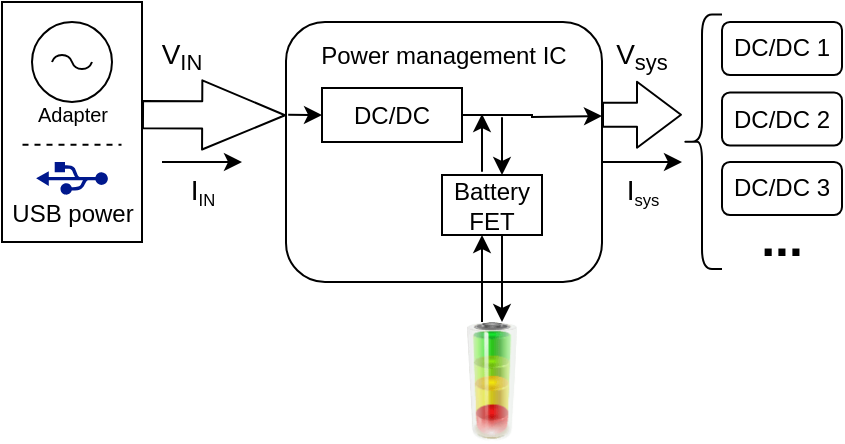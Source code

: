 <mxfile version="14.4.4" type="github">
  <diagram name="Page-1" id="7e0a89b8-554c-2b80-1dc8-d5c74ca68de4">
    <mxGraphModel dx="825" dy="462" grid="1" gridSize="10" guides="1" tooltips="1" connect="1" arrows="1" fold="1" page="1" pageScale="1" pageWidth="1100" pageHeight="850" background="#ffffff" math="0" shadow="0">
      <root>
        <mxCell id="0" />
        <mxCell id="1" parent="0" />
        <mxCell id="cm3Hr6SO8K254G_bE61V-12" value="" style="rounded=0;whiteSpace=wrap;html=1;" vertex="1" parent="1">
          <mxGeometry x="230" y="130" width="70" height="120" as="geometry" />
        </mxCell>
        <mxCell id="cm3Hr6SO8K254G_bE61V-2" value="USB power" style="aspect=fixed;pointerEvents=1;shadow=0;dashed=0;html=1;strokeColor=none;labelPosition=center;verticalLabelPosition=bottom;verticalAlign=top;align=center;fillColor=#00188D;shape=mxgraph.mscae.enterprise.usb;direction=west;spacing=-3;" vertex="1" parent="1">
          <mxGeometry x="247.06" y="210" width="35.87" height="16.5" as="geometry" />
        </mxCell>
        <mxCell id="cm3Hr6SO8K254G_bE61V-7" value="&lt;font style=&quot;font-size: 10px&quot;&gt;Adapter&lt;/font&gt;" style="pointerEvents=1;verticalLabelPosition=bottom;shadow=0;dashed=0;align=center;html=1;verticalAlign=top;shape=mxgraph.electrical.signal_sources.ac_source;fontSize=10;spacing=-4;" vertex="1" parent="1">
          <mxGeometry x="245" y="140" width="40" height="40" as="geometry" />
        </mxCell>
        <mxCell id="cm3Hr6SO8K254G_bE61V-8" value="&lt;p style=&quot;line-height: 120%; font-size: 12px;&quot;&gt;Power management IC&lt;/p&gt;" style="rounded=1;whiteSpace=wrap;html=1;verticalAlign=bottom;fontSize=12;labelPosition=center;verticalLabelPosition=top;align=center;spacingTop=0;spacing=-36;" vertex="1" parent="1">
          <mxGeometry x="372" y="140" width="158" height="130" as="geometry" />
        </mxCell>
        <mxCell id="cm3Hr6SO8K254G_bE61V-40" value="" style="edgeStyle=orthogonalEdgeStyle;rounded=0;orthogonalLoop=1;jettySize=auto;html=1;fontSize=12;" edge="1" parent="1" source="cm3Hr6SO8K254G_bE61V-9">
          <mxGeometry relative="1" as="geometry">
            <mxPoint x="530" y="187" as="targetPoint" />
          </mxGeometry>
        </mxCell>
        <mxCell id="cm3Hr6SO8K254G_bE61V-9" value="DC/DC" style="rounded=0;whiteSpace=wrap;html=1;" vertex="1" parent="1">
          <mxGeometry x="390" y="173" width="70" height="27" as="geometry" />
        </mxCell>
        <mxCell id="cm3Hr6SO8K254G_bE61V-10" value="" style="shape=flexArrow;endArrow=classic;html=1;width=13.6;endSize=13.468;" edge="1" parent="1">
          <mxGeometry width="50" height="50" relative="1" as="geometry">
            <mxPoint x="300" y="186.33" as="sourcePoint" />
            <mxPoint x="372" y="186.63" as="targetPoint" />
          </mxGeometry>
        </mxCell>
        <mxCell id="cm3Hr6SO8K254G_bE61V-11" value="" style="endArrow=none;dashed=1;html=1;" edge="1" parent="1">
          <mxGeometry width="50" height="50" relative="1" as="geometry">
            <mxPoint x="240.25" y="201.35" as="sourcePoint" />
            <mxPoint x="289.75" y="201.35" as="targetPoint" />
          </mxGeometry>
        </mxCell>
        <mxCell id="cm3Hr6SO8K254G_bE61V-45" value="" style="edgeStyle=orthogonalEdgeStyle;rounded=0;orthogonalLoop=1;jettySize=auto;html=1;fontSize=10;" edge="1" parent="1" source="cm3Hr6SO8K254G_bE61V-13" target="cm3Hr6SO8K254G_bE61V-38">
          <mxGeometry relative="1" as="geometry">
            <Array as="points">
              <mxPoint x="480" y="280" />
              <mxPoint x="480" y="280" />
            </Array>
          </mxGeometry>
        </mxCell>
        <mxCell id="cm3Hr6SO8K254G_bE61V-13" value="&lt;font style=&quot;font-size: 12px;&quot;&gt;Battery FET&lt;/font&gt;" style="rounded=0;whiteSpace=wrap;html=1;fontSize=12;" vertex="1" parent="1">
          <mxGeometry x="450" y="216.5" width="50" height="30" as="geometry" />
        </mxCell>
        <mxCell id="cm3Hr6SO8K254G_bE61V-14" value="DC/DC 1" style="rounded=1;whiteSpace=wrap;html=1;fontSize=12;" vertex="1" parent="1">
          <mxGeometry x="590" y="140" width="60" height="26.5" as="geometry" />
        </mxCell>
        <mxCell id="cm3Hr6SO8K254G_bE61V-32" value="" style="shape=flexArrow;endArrow=classic;html=1;width=12;endSize=7;" edge="1" parent="1">
          <mxGeometry width="50" height="50" relative="1" as="geometry">
            <mxPoint x="530" y="186.36" as="sourcePoint" />
            <mxPoint x="570" y="186.36" as="targetPoint" />
          </mxGeometry>
        </mxCell>
        <mxCell id="cm3Hr6SO8K254G_bE61V-33" value="" style="shape=curlyBracket;whiteSpace=wrap;html=1;rounded=1;fontSize=12;size=0.5;" vertex="1" parent="1">
          <mxGeometry x="570" y="136.25" width="20" height="127.25" as="geometry" />
        </mxCell>
        <mxCell id="cm3Hr6SO8K254G_bE61V-34" value="DC/DC 2" style="rounded=1;whiteSpace=wrap;html=1;fontSize=12;" vertex="1" parent="1">
          <mxGeometry x="590" y="175.25" width="60" height="26.5" as="geometry" />
        </mxCell>
        <mxCell id="cm3Hr6SO8K254G_bE61V-35" value="DC/DC 3" style="rounded=1;whiteSpace=wrap;html=1;fontSize=12;" vertex="1" parent="1">
          <mxGeometry x="590" y="210" width="60" height="26.5" as="geometry" />
        </mxCell>
        <mxCell id="cm3Hr6SO8K254G_bE61V-36" value="&lt;font size=&quot;1&quot;&gt;&lt;b style=&quot;font-size: 25px&quot;&gt;...&lt;/b&gt;&lt;/font&gt;" style="text;html=1;strokeColor=none;fillColor=none;align=center;verticalAlign=middle;whiteSpace=wrap;rounded=0;fontSize=12;" vertex="1" parent="1">
          <mxGeometry x="600" y="236.5" width="40" height="20" as="geometry" />
        </mxCell>
        <mxCell id="cm3Hr6SO8K254G_bE61V-44" value="" style="edgeStyle=orthogonalEdgeStyle;rounded=0;orthogonalLoop=1;jettySize=auto;html=1;fontSize=10;spacingRight=0;horizontal=1;" edge="1" parent="1" source="cm3Hr6SO8K254G_bE61V-38" target="cm3Hr6SO8K254G_bE61V-13">
          <mxGeometry relative="1" as="geometry">
            <Array as="points">
              <mxPoint x="470" y="270" />
              <mxPoint x="470" y="270" />
            </Array>
          </mxGeometry>
        </mxCell>
        <mxCell id="cm3Hr6SO8K254G_bE61V-38" value="" style="image;html=1;image=img/lib/clip_art/general/Battery_allstates_128x128.png;fontSize=12;" vertex="1" parent="1">
          <mxGeometry x="445" y="290" width="60" height="60" as="geometry" />
        </mxCell>
        <mxCell id="cm3Hr6SO8K254G_bE61V-47" value="&lt;font&gt;&lt;font style=&quot;font-size: 14px&quot;&gt;V&lt;/font&gt;&lt;sub style=&quot;font-size: 11px&quot;&gt;IN&lt;/sub&gt;&lt;/font&gt;" style="text;html=1;strokeColor=none;fillColor=none;align=center;verticalAlign=middle;whiteSpace=wrap;rounded=0;fontSize=10;" vertex="1" parent="1">
          <mxGeometry x="300" y="146.5" width="40" height="20" as="geometry" />
        </mxCell>
        <mxCell id="cm3Hr6SO8K254G_bE61V-48" value="" style="endArrow=classic;html=1;fontSize=10;" edge="1" parent="1">
          <mxGeometry width="50" height="50" relative="1" as="geometry">
            <mxPoint x="310" y="210" as="sourcePoint" />
            <mxPoint x="350" y="210" as="targetPoint" />
          </mxGeometry>
        </mxCell>
        <mxCell id="cm3Hr6SO8K254G_bE61V-49" value="&lt;font style=&quot;font-size: 14px&quot;&gt;I&lt;/font&gt;&lt;sub&gt;IN&lt;/sub&gt;" style="edgeLabel;html=1;align=center;verticalAlign=middle;resizable=0;points=[];fontSize=10;" vertex="1" connectable="0" parent="cm3Hr6SO8K254G_bE61V-48">
          <mxGeometry x="0.683" y="-1" relative="1" as="geometry">
            <mxPoint x="-13.67" y="12.25" as="offset" />
          </mxGeometry>
        </mxCell>
        <mxCell id="cm3Hr6SO8K254G_bE61V-50" value="&lt;font&gt;&lt;font style=&quot;font-size: 14px&quot;&gt;V&lt;/font&gt;&lt;sub style=&quot;font-size: 11px&quot;&gt;sys&lt;/sub&gt;&lt;/font&gt;" style="text;html=1;strokeColor=none;fillColor=none;align=center;verticalAlign=middle;whiteSpace=wrap;rounded=0;fontSize=10;" vertex="1" parent="1">
          <mxGeometry x="530" y="146.5" width="40" height="20" as="geometry" />
        </mxCell>
        <mxCell id="cm3Hr6SO8K254G_bE61V-51" value="" style="endArrow=classic;html=1;fontSize=10;" edge="1" parent="1">
          <mxGeometry width="50" height="50" relative="1" as="geometry">
            <mxPoint x="530" y="210" as="sourcePoint" />
            <mxPoint x="570" y="210" as="targetPoint" />
          </mxGeometry>
        </mxCell>
        <mxCell id="cm3Hr6SO8K254G_bE61V-52" value="&lt;font style=&quot;font-size: 14px&quot;&gt;I&lt;/font&gt;&lt;sub&gt;sys&lt;/sub&gt;" style="edgeLabel;html=1;align=center;verticalAlign=middle;resizable=0;points=[];fontSize=10;" vertex="1" connectable="0" parent="cm3Hr6SO8K254G_bE61V-51">
          <mxGeometry x="0.683" y="-1" relative="1" as="geometry">
            <mxPoint x="-13.67" y="12.25" as="offset" />
          </mxGeometry>
        </mxCell>
        <mxCell id="cm3Hr6SO8K254G_bE61V-53" value="" style="edgeStyle=orthogonalEdgeStyle;rounded=0;orthogonalLoop=1;jettySize=auto;html=1;fontSize=10;spacingRight=0;horizontal=1;" edge="1" parent="1">
          <mxGeometry relative="1" as="geometry">
            <mxPoint x="470" y="214.82" as="sourcePoint" />
            <mxPoint x="470.0" y="186" as="targetPoint" />
            <Array as="points">
              <mxPoint x="470" y="214.69" />
              <mxPoint x="470" y="214.69" />
            </Array>
          </mxGeometry>
        </mxCell>
        <mxCell id="cm3Hr6SO8K254G_bE61V-54" value="" style="edgeStyle=orthogonalEdgeStyle;rounded=0;orthogonalLoop=1;jettySize=auto;html=1;fontSize=10;spacingRight=0;horizontal=1;" edge="1" parent="1">
          <mxGeometry relative="1" as="geometry">
            <mxPoint x="480.0" y="187.68" as="sourcePoint" />
            <mxPoint x="480.0" y="216.5" as="targetPoint" />
            <Array as="points">
              <mxPoint x="480" y="191.68" />
              <mxPoint x="480" y="191.68" />
            </Array>
          </mxGeometry>
        </mxCell>
        <mxCell id="cm3Hr6SO8K254G_bE61V-57" value="" style="endArrow=classic;html=1;fontSize=10;exitX=0.007;exitY=0.357;exitDx=0;exitDy=0;exitPerimeter=0;" edge="1" parent="1" source="cm3Hr6SO8K254G_bE61V-8">
          <mxGeometry width="50" height="50" relative="1" as="geometry">
            <mxPoint x="340" y="236.5" as="sourcePoint" />
            <mxPoint x="390" y="186.5" as="targetPoint" />
          </mxGeometry>
        </mxCell>
      </root>
    </mxGraphModel>
  </diagram>
</mxfile>
